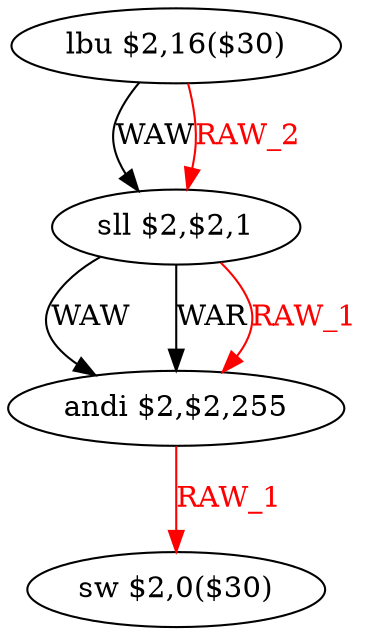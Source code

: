 digraph G1 {
node [shape = ellipse];
i0 [label = "lbu $2,16($30)"] ;
i0 ->  i1 [label= "WAW"];
i0 ->  i1 [color = red, fontcolor = red, label= "RAW_2"];
i1 [label = "sll $2,$2,1"] ;
i1 ->  i2 [label= "WAW"];
i1 ->  i2 [label= "WAR"];
i1 ->  i2 [color = red, fontcolor = red, label= "RAW_1"];
i2 [label = "andi $2,$2,255"] ;
i2 ->  i3 [color = red, fontcolor = red, label= "RAW_1"];
i3 [label = "sw $2,0($30)"] ;
}
